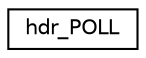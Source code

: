digraph "Graphical Class Hierarchy"
{
 // LATEX_PDF_SIZE
  edge [fontname="Helvetica",fontsize="10",labelfontname="Helvetica",labelfontsize="10"];
  node [fontname="Helvetica",fontsize="10",shape=record];
  rankdir="LR";
  Node0 [label="hdr_POLL",height=0.2,width=0.4,color="black", fillcolor="white", style="filled",URL="$structhdr__POLL.html",tooltip="Header of the POLL message."];
}
